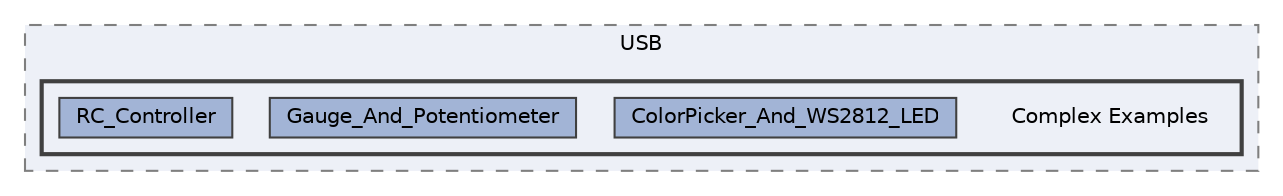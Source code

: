 digraph "C:/Users/BIG/Documents/Arduino/Libraries/Bind/examples/USB/Complex Examples"
{
 // LATEX_PDF_SIZE
  bgcolor="transparent";
  edge [fontname=Helvetica,fontsize=10,labelfontname=Helvetica,labelfontsize=10];
  node [fontname=Helvetica,fontsize=10,shape=box,height=0.2,width=0.4];
  compound=true
  subgraph clusterdir_c19cfb8cc73fdb7b13ffccb7b1f6e276 {
    graph [ bgcolor="#edf0f7", pencolor="grey50", label="USB", fontname=Helvetica,fontsize=10 style="filled,dashed", URL="dir_c19cfb8cc73fdb7b13ffccb7b1f6e276.html",tooltip=""]
  subgraph clusterdir_6d1abbf47e58eb0c6f427223724de7b9 {
    graph [ bgcolor="#edf0f7", pencolor="grey25", label="", fontname=Helvetica,fontsize=10 style="filled,bold", URL="dir_6d1abbf47e58eb0c6f427223724de7b9.html",tooltip=""]
    dir_6d1abbf47e58eb0c6f427223724de7b9 [shape=plaintext, label="Complex Examples"];
  dir_eae450d838bffd3c992354a0cc8bf112 [label="ColorPicker_And_WS2812_LED", fillcolor="#a2b4d6", color="grey25", style="filled", URL="dir_eae450d838bffd3c992354a0cc8bf112.html",tooltip=""];
  dir_cc2d7dfe1d526611eeb46bbb8aaad7e5 [label="Gauge_And_Potentiometer", fillcolor="#a2b4d6", color="grey25", style="filled", URL="dir_cc2d7dfe1d526611eeb46bbb8aaad7e5.html",tooltip=""];
  dir_d5e7e2c45481d18b3ed96504437c50c2 [label="RC_Controller", fillcolor="#a2b4d6", color="grey25", style="filled", URL="dir_d5e7e2c45481d18b3ed96504437c50c2.html",tooltip=""];
  }
  }
}
